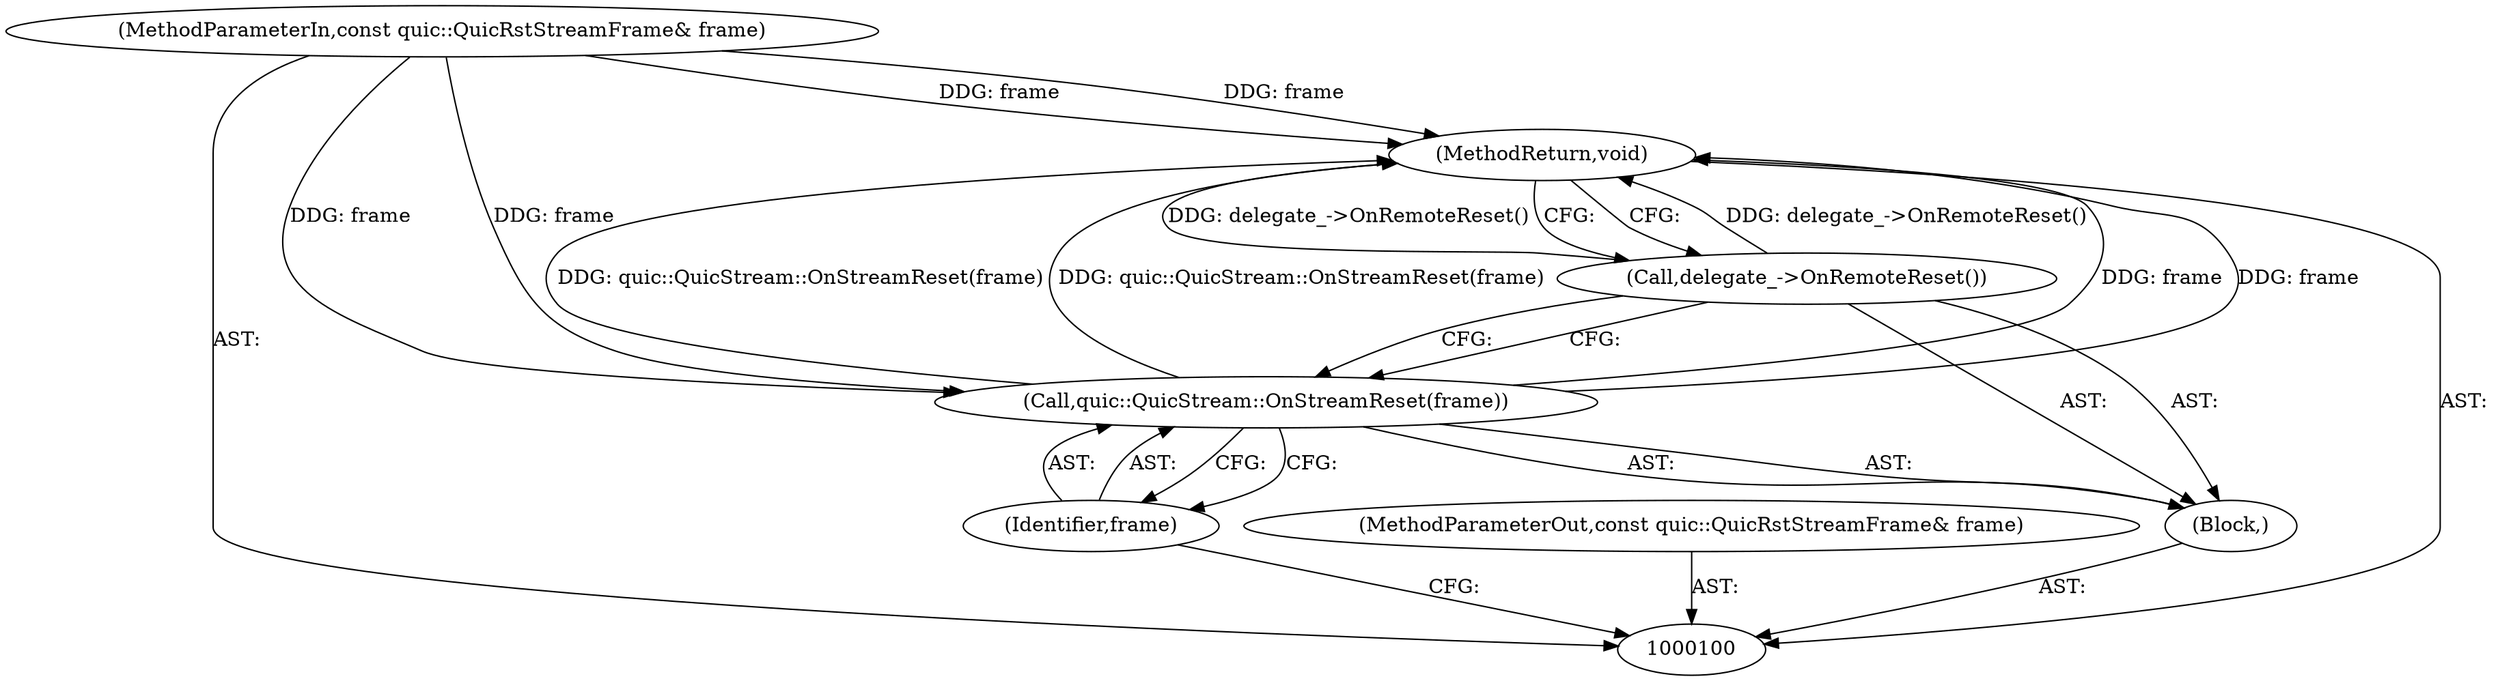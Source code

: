 digraph "0_Chrome_350f7d4b2c76950c8e7271284de84a9756b796e1_0" {
"1000106" [label="(MethodReturn,void)"];
"1000101" [label="(MethodParameterIn,const quic::QuicRstStreamFrame& frame)"];
"1000117" [label="(MethodParameterOut,const quic::QuicRstStreamFrame& frame)"];
"1000102" [label="(Block,)"];
"1000103" [label="(Call,quic::QuicStream::OnStreamReset(frame))"];
"1000104" [label="(Identifier,frame)"];
"1000105" [label="(Call,delegate_->OnRemoteReset())"];
"1000106" -> "1000100"  [label="AST: "];
"1000106" -> "1000105"  [label="CFG: "];
"1000105" -> "1000106"  [label="DDG: delegate_->OnRemoteReset()"];
"1000103" -> "1000106"  [label="DDG: quic::QuicStream::OnStreamReset(frame)"];
"1000103" -> "1000106"  [label="DDG: frame"];
"1000101" -> "1000106"  [label="DDG: frame"];
"1000101" -> "1000100"  [label="AST: "];
"1000101" -> "1000106"  [label="DDG: frame"];
"1000101" -> "1000103"  [label="DDG: frame"];
"1000117" -> "1000100"  [label="AST: "];
"1000102" -> "1000100"  [label="AST: "];
"1000103" -> "1000102"  [label="AST: "];
"1000105" -> "1000102"  [label="AST: "];
"1000103" -> "1000102"  [label="AST: "];
"1000103" -> "1000104"  [label="CFG: "];
"1000104" -> "1000103"  [label="AST: "];
"1000105" -> "1000103"  [label="CFG: "];
"1000103" -> "1000106"  [label="DDG: quic::QuicStream::OnStreamReset(frame)"];
"1000103" -> "1000106"  [label="DDG: frame"];
"1000101" -> "1000103"  [label="DDG: frame"];
"1000104" -> "1000103"  [label="AST: "];
"1000104" -> "1000100"  [label="CFG: "];
"1000103" -> "1000104"  [label="CFG: "];
"1000105" -> "1000102"  [label="AST: "];
"1000105" -> "1000103"  [label="CFG: "];
"1000106" -> "1000105"  [label="CFG: "];
"1000105" -> "1000106"  [label="DDG: delegate_->OnRemoteReset()"];
}
